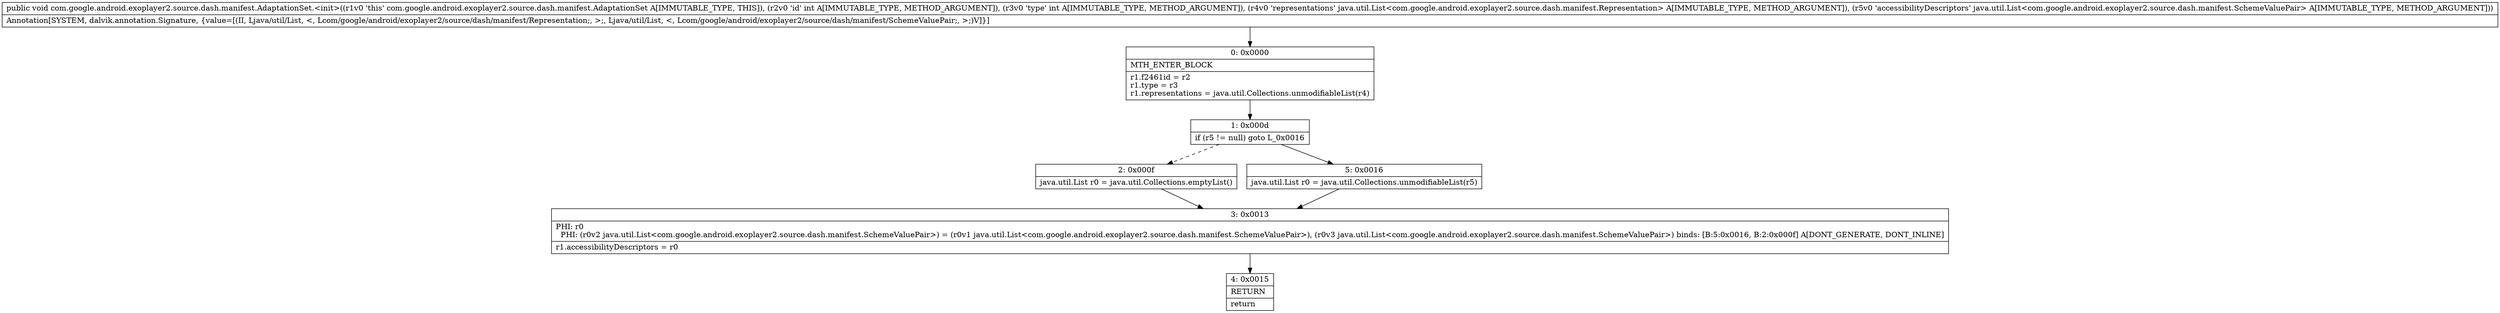 digraph "CFG forcom.google.android.exoplayer2.source.dash.manifest.AdaptationSet.\<init\>(IILjava\/util\/List;Ljava\/util\/List;)V" {
Node_0 [shape=record,label="{0\:\ 0x0000|MTH_ENTER_BLOCK\l|r1.f2461id = r2\lr1.type = r3\lr1.representations = java.util.Collections.unmodifiableList(r4)\l}"];
Node_1 [shape=record,label="{1\:\ 0x000d|if (r5 != null) goto L_0x0016\l}"];
Node_2 [shape=record,label="{2\:\ 0x000f|java.util.List r0 = java.util.Collections.emptyList()\l}"];
Node_3 [shape=record,label="{3\:\ 0x0013|PHI: r0 \l  PHI: (r0v2 java.util.List\<com.google.android.exoplayer2.source.dash.manifest.SchemeValuePair\>) = (r0v1 java.util.List\<com.google.android.exoplayer2.source.dash.manifest.SchemeValuePair\>), (r0v3 java.util.List\<com.google.android.exoplayer2.source.dash.manifest.SchemeValuePair\>) binds: [B:5:0x0016, B:2:0x000f] A[DONT_GENERATE, DONT_INLINE]\l|r1.accessibilityDescriptors = r0\l}"];
Node_4 [shape=record,label="{4\:\ 0x0015|RETURN\l|return\l}"];
Node_5 [shape=record,label="{5\:\ 0x0016|java.util.List r0 = java.util.Collections.unmodifiableList(r5)\l}"];
MethodNode[shape=record,label="{public void com.google.android.exoplayer2.source.dash.manifest.AdaptationSet.\<init\>((r1v0 'this' com.google.android.exoplayer2.source.dash.manifest.AdaptationSet A[IMMUTABLE_TYPE, THIS]), (r2v0 'id' int A[IMMUTABLE_TYPE, METHOD_ARGUMENT]), (r3v0 'type' int A[IMMUTABLE_TYPE, METHOD_ARGUMENT]), (r4v0 'representations' java.util.List\<com.google.android.exoplayer2.source.dash.manifest.Representation\> A[IMMUTABLE_TYPE, METHOD_ARGUMENT]), (r5v0 'accessibilityDescriptors' java.util.List\<com.google.android.exoplayer2.source.dash.manifest.SchemeValuePair\> A[IMMUTABLE_TYPE, METHOD_ARGUMENT]))  | Annotation[SYSTEM, dalvik.annotation.Signature, \{value=[(II, Ljava\/util\/List, \<, Lcom\/google\/android\/exoplayer2\/source\/dash\/manifest\/Representation;, \>;, Ljava\/util\/List, \<, Lcom\/google\/android\/exoplayer2\/source\/dash\/manifest\/SchemeValuePair;, \>;)V]\}]\l}"];
MethodNode -> Node_0;
Node_0 -> Node_1;
Node_1 -> Node_2[style=dashed];
Node_1 -> Node_5;
Node_2 -> Node_3;
Node_3 -> Node_4;
Node_5 -> Node_3;
}

